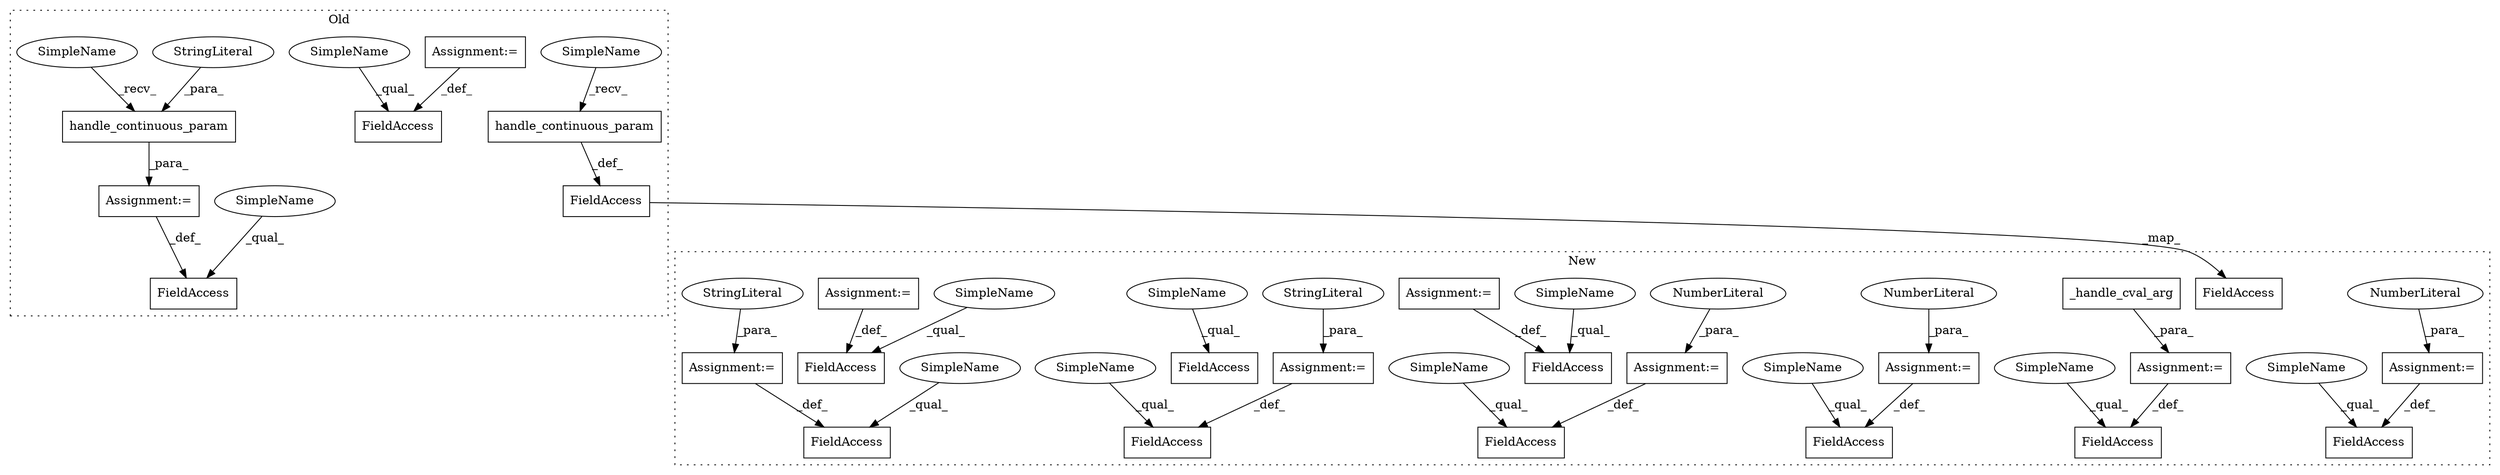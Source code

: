 digraph G {
subgraph cluster0 {
1 [label="handle_continuous_param" a="32" s="3706,3769" l="24,1" shape="box"];
3 [label="FieldAccess" a="22" s="3671" l="23" shape="box"];
6 [label="FieldAccess" a="22" s="3323" l="14" shape="box"];
7 [label="handle_continuous_param" a="32" s="3349,3394" l="24,1" shape="box"];
8 [label="StringLiteral" a="45" s="3749" l="20" shape="ellipse"];
9 [label="FieldAccess" a="22" s="3116" l="19" shape="box"];
18 [label="Assignment:=" a="7" s="3694" l="1" shape="box"];
31 [label="Assignment:=" a="7" s="3135" l="1" shape="box"];
33 [label="SimpleName" a="42" s="3116" l="4" shape="ellipse"];
34 [label="SimpleName" a="42" s="3671" l="4" shape="ellipse"];
44 [label="SimpleName" a="42" s="3695" l="10" shape="ellipse"];
45 [label="SimpleName" a="42" s="3338" l="10" shape="ellipse"];
label = "Old";
style="dotted";
}
subgraph cluster1 {
2 [label="_handle_cval_arg" a="32" s="21913,21934" l="17,1" shape="box"];
4 [label="FieldAccess" a="22" s="21903" l="9" shape="box"];
5 [label="FieldAccess" a="22" s="21854" l="10" shape="box"];
10 [label="FieldAccess" a="22" s="22216" l="22" shape="box"];
11 [label="FieldAccess" a="22" s="22335" l="29" shape="box"];
12 [label="FieldAccess" a="22" s="22372" l="19" shape="box"];
13 [label="FieldAccess" a="22" s="22480" l="28" shape="box"];
14 [label="FieldAccess" a="22" s="21941" l="9" shape="box"];
15 [label="FieldAccess" a="22" s="22453" l="19" shape="box"];
16 [label="FieldAccess" a="22" s="22408" l="28" shape="box"];
17 [label="FieldAccess" a="22" s="22025" l="14" shape="box"];
19 [label="Assignment:=" a="7" s="22472" l="1" shape="box"];
20 [label="NumberLiteral" a="34" s="22473" l="1" shape="ellipse"];
21 [label="Assignment:=" a="7" s="21912" l="1" shape="box"];
22 [label="Assignment:=" a="7" s="22364" l="1" shape="box"];
23 [label="NumberLiteral" a="34" s="22365" l="1" shape="ellipse"];
24 [label="Assignment:=" a="7" s="22508" l="1" shape="box"];
25 [label="NumberLiteral" a="34" s="22509" l="1" shape="ellipse"];
26 [label="Assignment:=" a="7" s="22436" l="1" shape="box"];
27 [label="StringLiteral" a="45" s="22437" l="10" shape="ellipse"];
28 [label="Assignment:=" a="7" s="22391" l="1" shape="box"];
29 [label="StringLiteral" a="45" s="22392" l="10" shape="ellipse"];
30 [label="Assignment:=" a="7" s="21950" l="1" shape="box"];
32 [label="Assignment:=" a="7" s="22039" l="1" shape="box"];
35 [label="SimpleName" a="42" s="22480" l="4" shape="ellipse"];
36 [label="SimpleName" a="42" s="22216" l="4" shape="ellipse"];
37 [label="SimpleName" a="42" s="22453" l="4" shape="ellipse"];
38 [label="SimpleName" a="42" s="22335" l="4" shape="ellipse"];
39 [label="SimpleName" a="42" s="21941" l="4" shape="ellipse"];
40 [label="SimpleName" a="42" s="21903" l="4" shape="ellipse"];
41 [label="SimpleName" a="42" s="22408" l="4" shape="ellipse"];
42 [label="SimpleName" a="42" s="22025" l="4" shape="ellipse"];
43 [label="SimpleName" a="42" s="22372" l="4" shape="ellipse"];
label = "New";
style="dotted";
}
1 -> 18 [label="_para_"];
2 -> 21 [label="_para_"];
6 -> 5 [label="_map_"];
7 -> 6 [label="_def_"];
8 -> 1 [label="_para_"];
18 -> 3 [label="_def_"];
19 -> 15 [label="_def_"];
20 -> 19 [label="_para_"];
21 -> 4 [label="_def_"];
22 -> 11 [label="_def_"];
23 -> 22 [label="_para_"];
24 -> 13 [label="_def_"];
25 -> 24 [label="_para_"];
26 -> 16 [label="_def_"];
27 -> 26 [label="_para_"];
28 -> 12 [label="_def_"];
29 -> 28 [label="_para_"];
30 -> 14 [label="_def_"];
31 -> 9 [label="_def_"];
32 -> 17 [label="_def_"];
33 -> 9 [label="_qual_"];
34 -> 3 [label="_qual_"];
35 -> 13 [label="_qual_"];
36 -> 10 [label="_qual_"];
37 -> 15 [label="_qual_"];
38 -> 11 [label="_qual_"];
39 -> 14 [label="_qual_"];
40 -> 4 [label="_qual_"];
41 -> 16 [label="_qual_"];
42 -> 17 [label="_qual_"];
43 -> 12 [label="_qual_"];
44 -> 1 [label="_recv_"];
45 -> 7 [label="_recv_"];
}